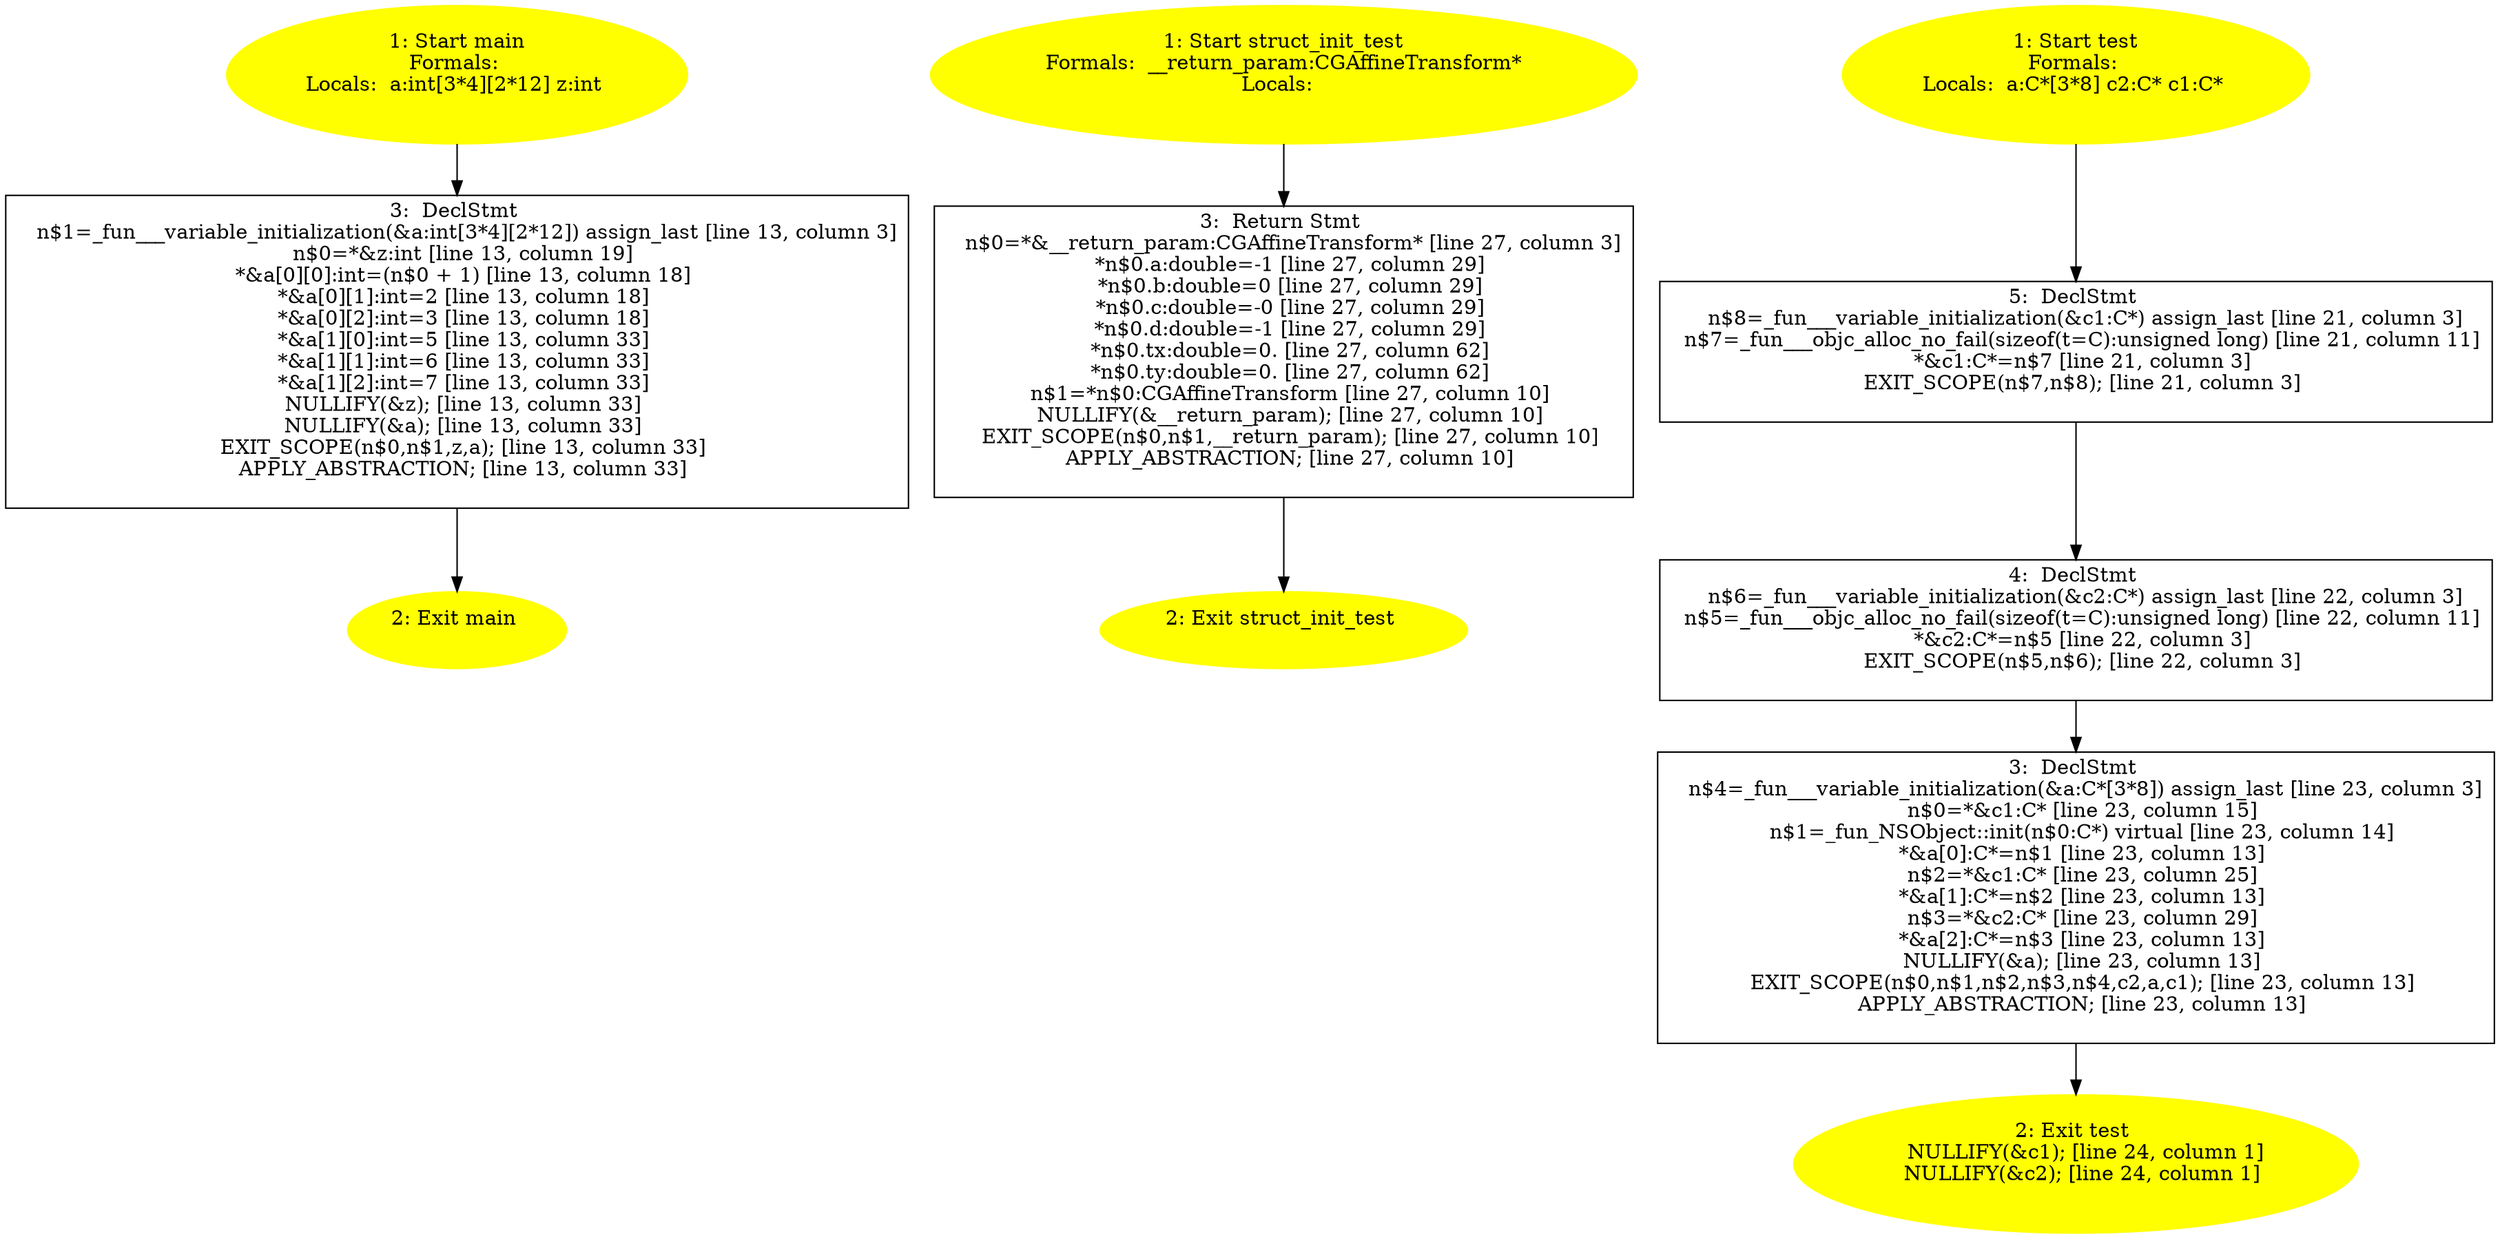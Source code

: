 /* @generated */
digraph cfg {
"main.fad58de7366495db4650cfefac2fcd61_1" [label="1: Start main\nFormals: \nLocals:  a:int[3*4][2*12] z:int \n  " color=yellow style=filled]
	

	 "main.fad58de7366495db4650cfefac2fcd61_1" -> "main.fad58de7366495db4650cfefac2fcd61_3" ;
"main.fad58de7366495db4650cfefac2fcd61_2" [label="2: Exit main \n  " color=yellow style=filled]
	

"main.fad58de7366495db4650cfefac2fcd61_3" [label="3:  DeclStmt \n   n$1=_fun___variable_initialization(&a:int[3*4][2*12]) assign_last [line 13, column 3]\n  n$0=*&z:int [line 13, column 19]\n  *&a[0][0]:int=(n$0 + 1) [line 13, column 18]\n  *&a[0][1]:int=2 [line 13, column 18]\n  *&a[0][2]:int=3 [line 13, column 18]\n  *&a[1][0]:int=5 [line 13, column 33]\n  *&a[1][1]:int=6 [line 13, column 33]\n  *&a[1][2]:int=7 [line 13, column 33]\n  NULLIFY(&z); [line 13, column 33]\n  NULLIFY(&a); [line 13, column 33]\n  EXIT_SCOPE(n$0,n$1,z,a); [line 13, column 33]\n  APPLY_ABSTRACTION; [line 13, column 33]\n " shape="box"]
	

	 "main.fad58de7366495db4650cfefac2fcd61_3" -> "main.fad58de7366495db4650cfefac2fcd61_2" ;
"struct_init_test.b3909a459f16e15611cc425c52c74b0c_1" [label="1: Start struct_init_test\nFormals:  __return_param:CGAffineTransform*\nLocals:  \n  " color=yellow style=filled]
	

	 "struct_init_test.b3909a459f16e15611cc425c52c74b0c_1" -> "struct_init_test.b3909a459f16e15611cc425c52c74b0c_3" ;
"struct_init_test.b3909a459f16e15611cc425c52c74b0c_2" [label="2: Exit struct_init_test \n  " color=yellow style=filled]
	

"struct_init_test.b3909a459f16e15611cc425c52c74b0c_3" [label="3:  Return Stmt \n   n$0=*&__return_param:CGAffineTransform* [line 27, column 3]\n  *n$0.a:double=-1 [line 27, column 29]\n  *n$0.b:double=0 [line 27, column 29]\n  *n$0.c:double=-0 [line 27, column 29]\n  *n$0.d:double=-1 [line 27, column 29]\n  *n$0.tx:double=0. [line 27, column 62]\n  *n$0.ty:double=0. [line 27, column 62]\n  n$1=*n$0:CGAffineTransform [line 27, column 10]\n  NULLIFY(&__return_param); [line 27, column 10]\n  EXIT_SCOPE(n$0,n$1,__return_param); [line 27, column 10]\n  APPLY_ABSTRACTION; [line 27, column 10]\n " shape="box"]
	

	 "struct_init_test.b3909a459f16e15611cc425c52c74b0c_3" -> "struct_init_test.b3909a459f16e15611cc425c52c74b0c_2" ;
"test.098f6bcd4621d373cade4e832627b4f6_1" [label="1: Start test\nFormals: \nLocals:  a:C*[3*8] c2:C* c1:C* \n  " color=yellow style=filled]
	

	 "test.098f6bcd4621d373cade4e832627b4f6_1" -> "test.098f6bcd4621d373cade4e832627b4f6_5" ;
"test.098f6bcd4621d373cade4e832627b4f6_2" [label="2: Exit test \n   NULLIFY(&c1); [line 24, column 1]\n  NULLIFY(&c2); [line 24, column 1]\n " color=yellow style=filled]
	

"test.098f6bcd4621d373cade4e832627b4f6_3" [label="3:  DeclStmt \n   n$4=_fun___variable_initialization(&a:C*[3*8]) assign_last [line 23, column 3]\n  n$0=*&c1:C* [line 23, column 15]\n  n$1=_fun_NSObject::init(n$0:C*) virtual [line 23, column 14]\n  *&a[0]:C*=n$1 [line 23, column 13]\n  n$2=*&c1:C* [line 23, column 25]\n  *&a[1]:C*=n$2 [line 23, column 13]\n  n$3=*&c2:C* [line 23, column 29]\n  *&a[2]:C*=n$3 [line 23, column 13]\n  NULLIFY(&a); [line 23, column 13]\n  EXIT_SCOPE(n$0,n$1,n$2,n$3,n$4,c2,a,c1); [line 23, column 13]\n  APPLY_ABSTRACTION; [line 23, column 13]\n " shape="box"]
	

	 "test.098f6bcd4621d373cade4e832627b4f6_3" -> "test.098f6bcd4621d373cade4e832627b4f6_2" ;
"test.098f6bcd4621d373cade4e832627b4f6_4" [label="4:  DeclStmt \n   n$6=_fun___variable_initialization(&c2:C*) assign_last [line 22, column 3]\n  n$5=_fun___objc_alloc_no_fail(sizeof(t=C):unsigned long) [line 22, column 11]\n  *&c2:C*=n$5 [line 22, column 3]\n  EXIT_SCOPE(n$5,n$6); [line 22, column 3]\n " shape="box"]
	

	 "test.098f6bcd4621d373cade4e832627b4f6_4" -> "test.098f6bcd4621d373cade4e832627b4f6_3" ;
"test.098f6bcd4621d373cade4e832627b4f6_5" [label="5:  DeclStmt \n   n$8=_fun___variable_initialization(&c1:C*) assign_last [line 21, column 3]\n  n$7=_fun___objc_alloc_no_fail(sizeof(t=C):unsigned long) [line 21, column 11]\n  *&c1:C*=n$7 [line 21, column 3]\n  EXIT_SCOPE(n$7,n$8); [line 21, column 3]\n " shape="box"]
	

	 "test.098f6bcd4621d373cade4e832627b4f6_5" -> "test.098f6bcd4621d373cade4e832627b4f6_4" ;
}
